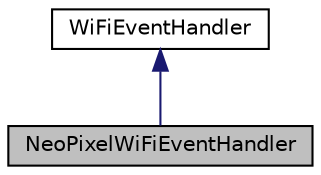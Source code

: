 digraph "NeoPixelWiFiEventHandler"
{
  edge [fontname="Helvetica",fontsize="10",labelfontname="Helvetica",labelfontsize="10"];
  node [fontname="Helvetica",fontsize="10",shape=record];
  Node2 [label="NeoPixelWiFiEventHandler",height=0.2,width=0.4,color="black", fillcolor="grey75", style="filled", fontcolor="black"];
  Node3 -> Node2 [dir="back",color="midnightblue",fontsize="10",style="solid",fontname="Helvetica"];
  Node3 [label="WiFiEventHandler",height=0.2,width=0.4,color="black", fillcolor="white", style="filled",URL="$class_wi_fi_event_handler.html",tooltip="WiFi state event handler. "];
}

